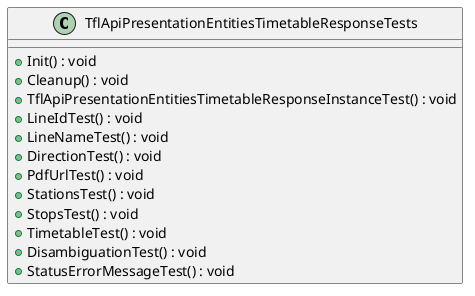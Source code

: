 @startuml
class TflApiPresentationEntitiesTimetableResponseTests {
    + Init() : void
    + Cleanup() : void
    + TflApiPresentationEntitiesTimetableResponseInstanceTest() : void
    + LineIdTest() : void
    + LineNameTest() : void
    + DirectionTest() : void
    + PdfUrlTest() : void
    + StationsTest() : void
    + StopsTest() : void
    + TimetableTest() : void
    + DisambiguationTest() : void
    + StatusErrorMessageTest() : void
}
@enduml
